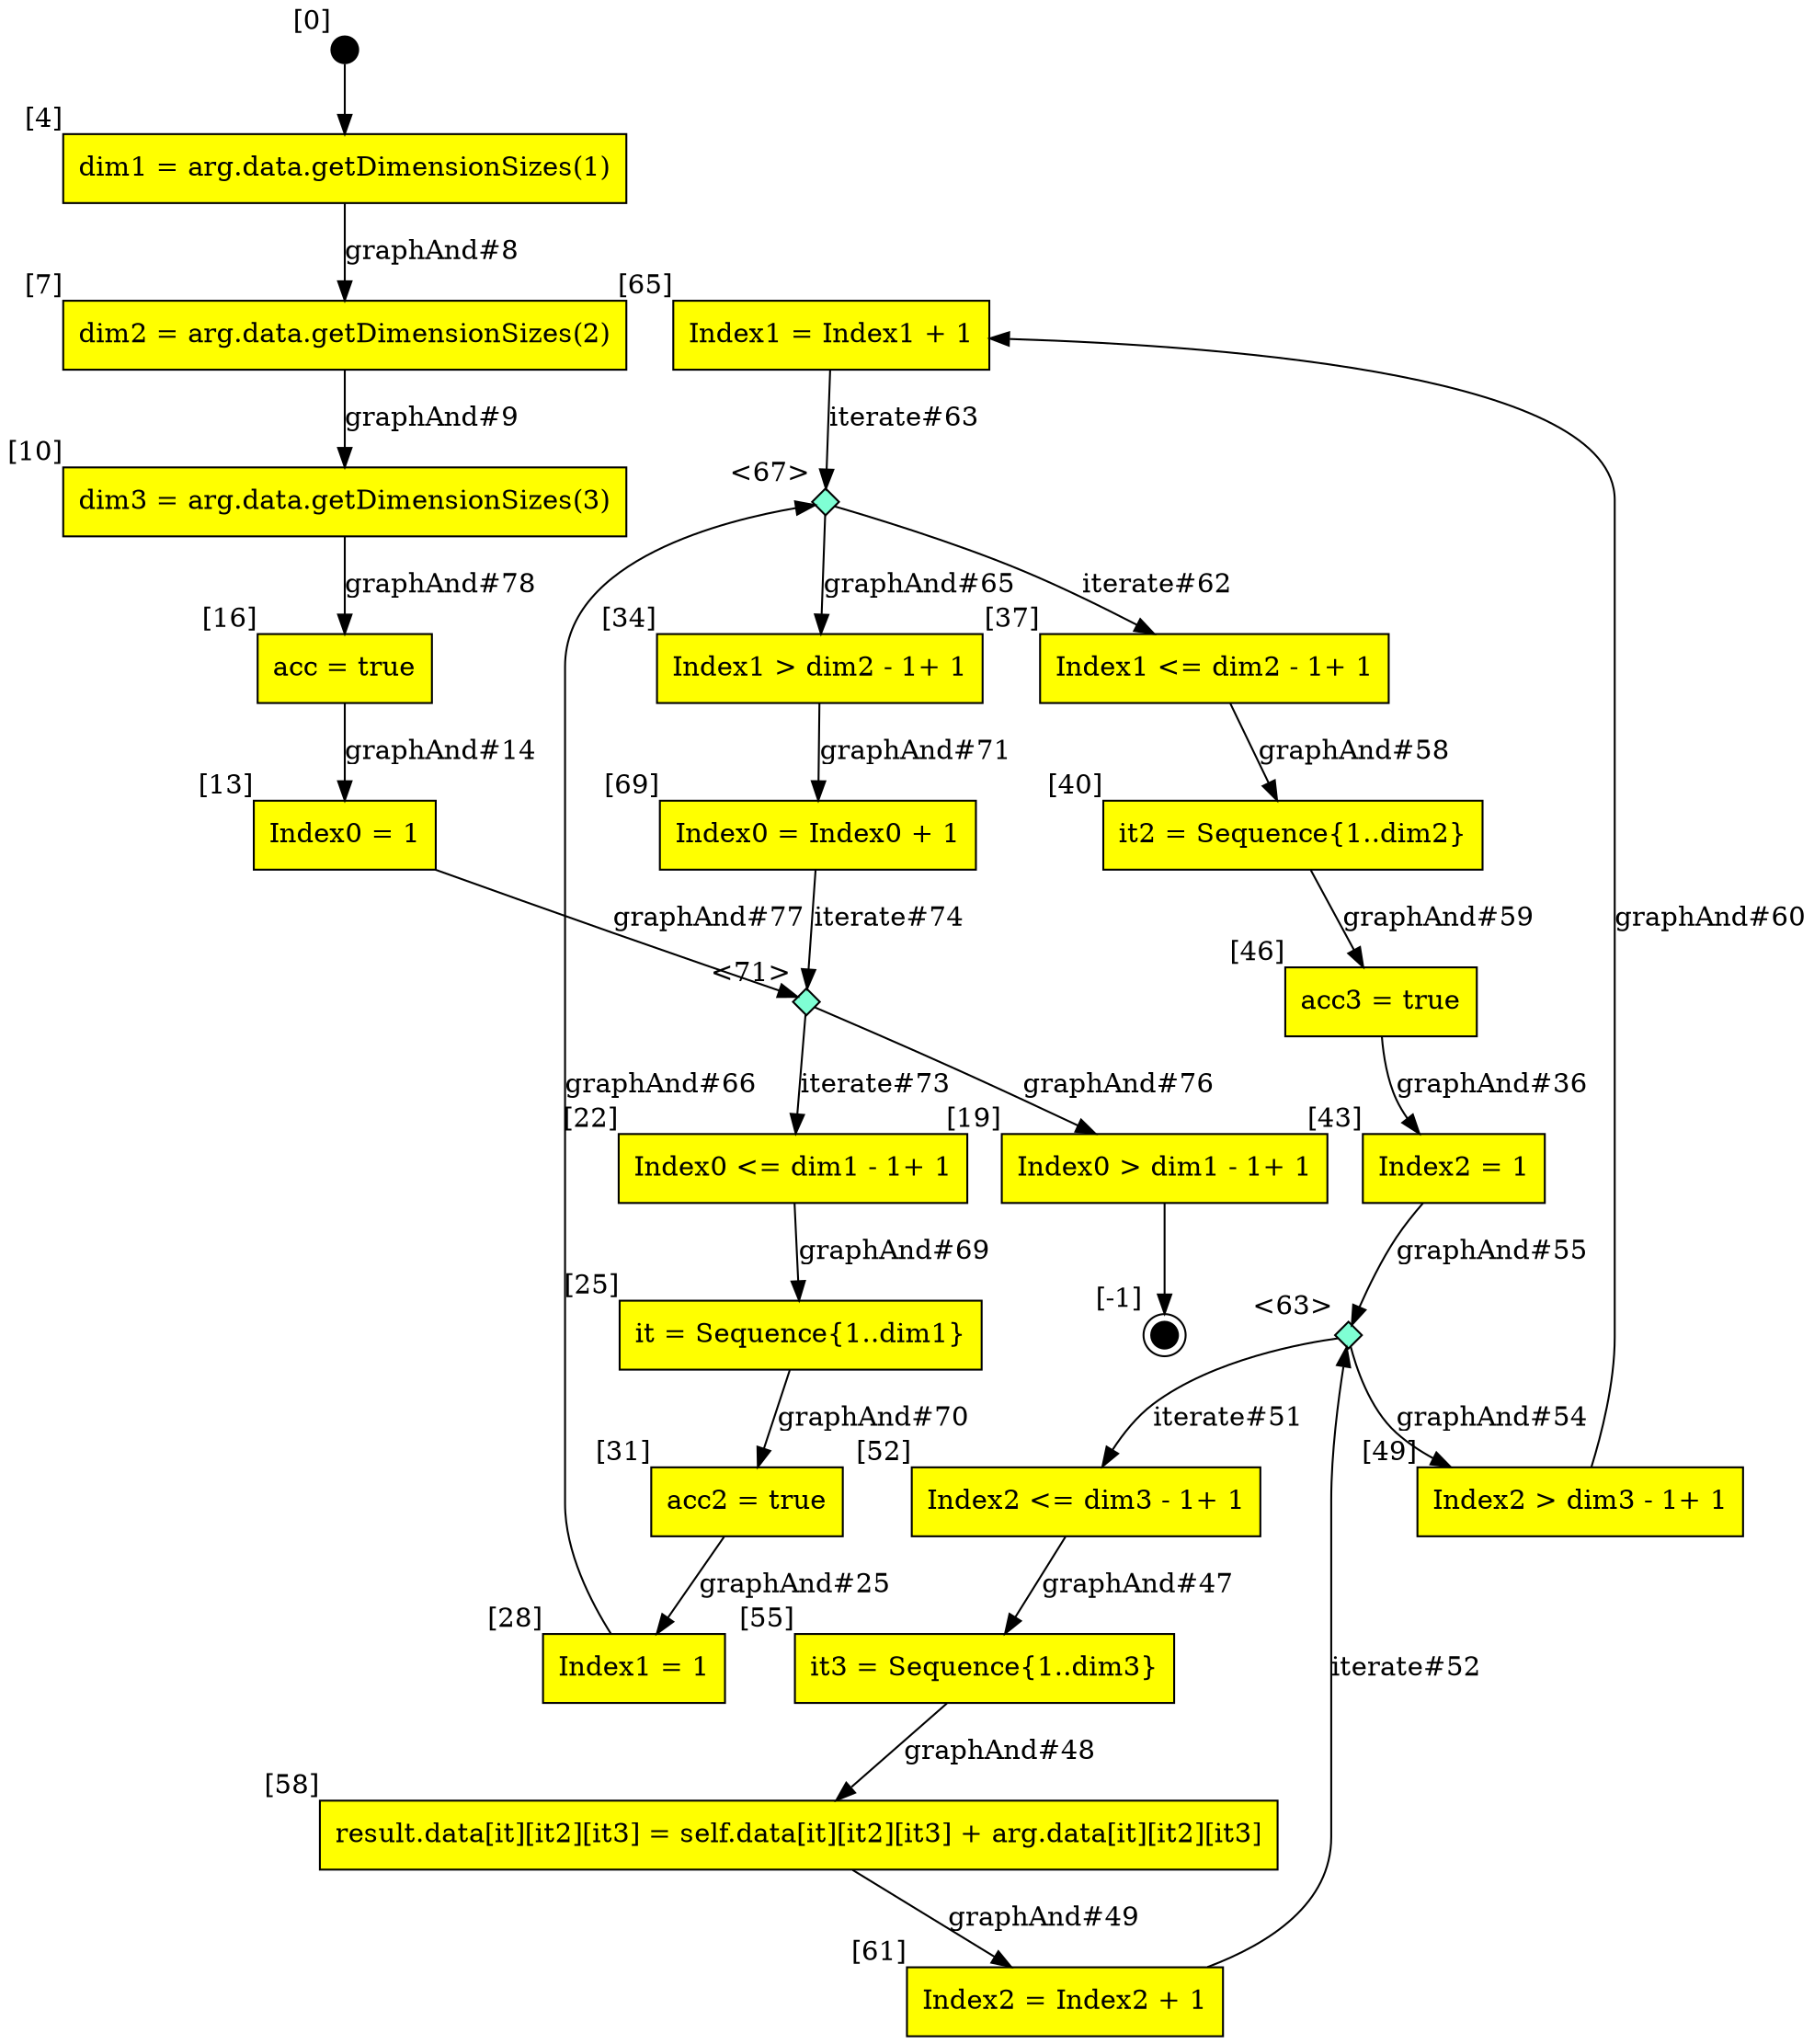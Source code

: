 digraph CLG {
  65 [shape="box", label="Index1 = Index1 + 1", style=filled, fillcolor=yellow, xlabel="[65]"];
  67 [shape="diamond", label="", xlabel="<67>", style=filled, fillcolor=aquamarine, fixedsize=true, width=.2, height=.2];
  3 [style=filled, fillcolor=black, shape="circle", label="", fixedsize=true, width=.2, height=.2, xlabel="[0]"];
  4 [shape="box", label="dim1 = arg.data.getDimensionSizes(1)", style=filled, fillcolor=yellow, xlabel="[4]"];
  69 [shape="box", label="Index0 = Index0 + 1", style=filled, fillcolor=yellow, xlabel="[69]"];
  7 [shape="box", label="dim2 = arg.data.getDimensionSizes(2)", style=filled, fillcolor=yellow, xlabel="[7]"];
  71 [shape="diamond", label="", xlabel="<71>", style=filled, fillcolor=aquamarine, fixedsize=true, width=.2, height=.2];
  10 [shape="box", label="dim3 = arg.data.getDimensionSizes(3)", style=filled, fillcolor=yellow, xlabel="[10]"];
  13 [shape="box", label="Index0 = 1", style=filled, fillcolor=yellow, xlabel="[13]"];
  16 [shape="box", label="acc = true", style=filled, fillcolor=yellow, xlabel="[16]"];
  19 [shape="box", label="Index0 > dim1 - 1+ 1", style=filled, fillcolor=yellow, xlabel="[19]"];
  20 [style=filled, fillcolor=black, shape="doublecircle", label="", fixedsize=true, width=.2, height=.2, xlabel="[-1]"];
  22 [shape="box", label="Index0 <= dim1 - 1+ 1", style=filled, fillcolor=yellow, xlabel="[22]"];
  25 [shape="box", label="it = Sequence{1..dim1}", style=filled, fillcolor=yellow, xlabel="[25]"];
  28 [shape="box", label="Index1 = 1", style=filled, fillcolor=yellow, xlabel="[28]"];
  31 [shape="box", label="acc2 = true", style=filled, fillcolor=yellow, xlabel="[31]"];
  34 [shape="box", label="Index1 > dim2 - 1+ 1", style=filled, fillcolor=yellow, xlabel="[34]"];
  37 [shape="box", label="Index1 <= dim2 - 1+ 1", style=filled, fillcolor=yellow, xlabel="[37]"];
  40 [shape="box", label="it2 = Sequence{1..dim2}", style=filled, fillcolor=yellow, xlabel="[40]"];
  43 [shape="box", label="Index2 = 1", style=filled, fillcolor=yellow, xlabel="[43]"];
  46 [shape="box", label="acc3 = true", style=filled, fillcolor=yellow, xlabel="[46]"];
  49 [shape="box", label="Index2 > dim3 - 1+ 1", style=filled, fillcolor=yellow, xlabel="[49]"];
  52 [shape="box", label="Index2 <= dim3 - 1+ 1", style=filled, fillcolor=yellow, xlabel="[52]"];
  55 [shape="box", label="it3 = Sequence{1..dim3}", style=filled, fillcolor=yellow, xlabel="[55]"];
  58 [shape="box", label="result.data[it][it2][it3] = self.data[it][it2][it3] + arg.data[it][it2][it3]", style=filled, fillcolor=yellow, xlabel="[58]"];
  61 [shape="box", label="Index2 = Index2 + 1", style=filled, fillcolor=yellow, xlabel="[61]"];
  63 [shape="diamond", label="", xlabel="<63>", style=filled, fillcolor=aquamarine, fixedsize=true, width=.2, height=.2];
  67 -> 34[label="graphAnd#65"];
  3 -> 4;
  28 -> 67[label="graphAnd#66"];
  22 -> 25[label="graphAnd#69"];
  25 -> 31[label="graphAnd#70"];
  34 -> 69[label="graphAnd#71"];
  4 -> 7[label="graphAnd#8"];
  7 -> 10[label="graphAnd#9"];
  71 -> 22[label="iterate#73"];
  69 -> 71[label="iterate#74"];
  71 -> 19[label="graphAnd#76"];
  13 -> 71[label="graphAnd#77"];
  10 -> 16[label="graphAnd#78"];
  16 -> 13[label="graphAnd#14"];
  19 -> 20;
  31 -> 28[label="graphAnd#25"];
  46 -> 43[label="graphAnd#36"];
  52 -> 55[label="graphAnd#47"];
  55 -> 58[label="graphAnd#48"];
  58 -> 61[label="graphAnd#49"];
  63 -> 52[label="iterate#51"];
  61 -> 63[label="iterate#52"];
  63 -> 49[label="graphAnd#54"];
  43 -> 63[label="graphAnd#55"];
  37 -> 40[label="graphAnd#58"];
  40 -> 46[label="graphAnd#59"];
  49 -> 65[label="graphAnd#60"];
  67 -> 37[label="iterate#62"];
  65 -> 67[label="iterate#63"];
}

